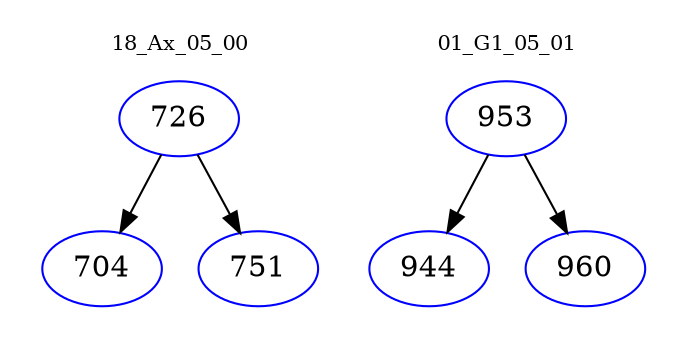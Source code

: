 digraph{
subgraph cluster_0 {
color = white
label = "18_Ax_05_00";
fontsize=10;
T0_726 [label="726", color="blue"]
T0_726 -> T0_704 [color="black"]
T0_704 [label="704", color="blue"]
T0_726 -> T0_751 [color="black"]
T0_751 [label="751", color="blue"]
}
subgraph cluster_1 {
color = white
label = "01_G1_05_01";
fontsize=10;
T1_953 [label="953", color="blue"]
T1_953 -> T1_944 [color="black"]
T1_944 [label="944", color="blue"]
T1_953 -> T1_960 [color="black"]
T1_960 [label="960", color="blue"]
}
}
